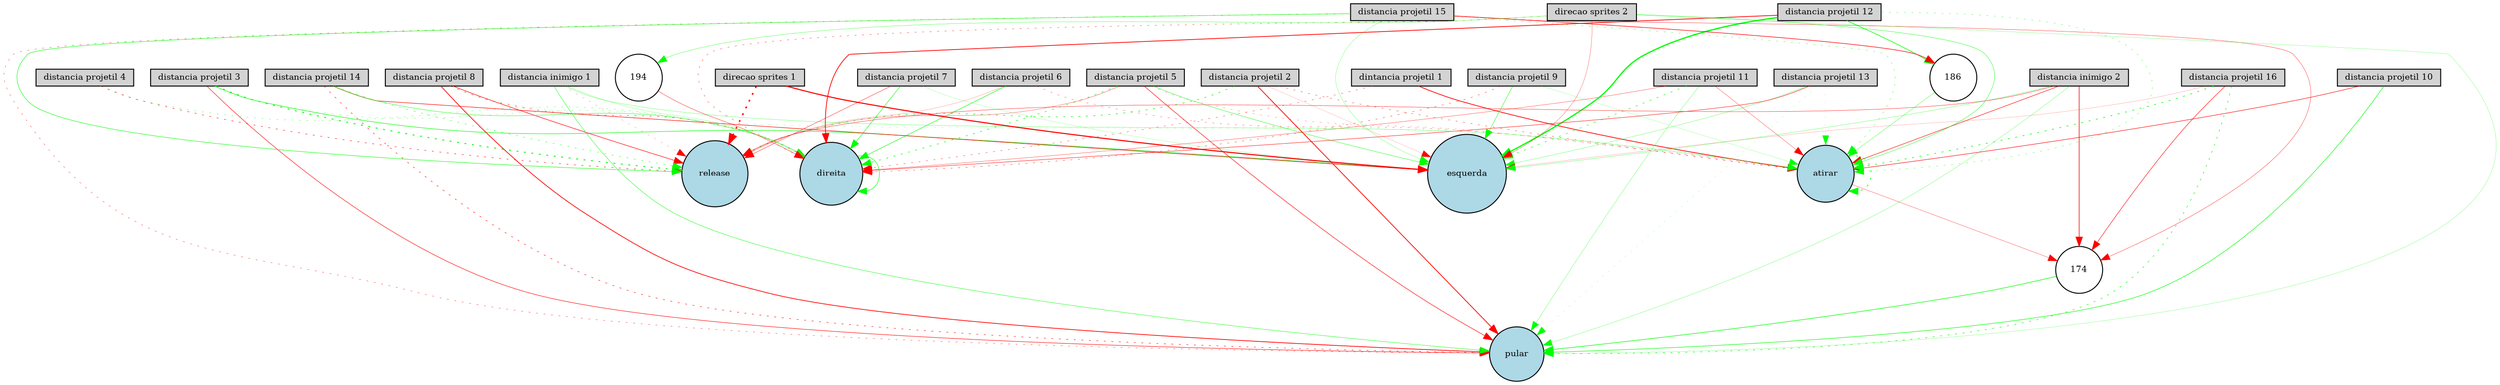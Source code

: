 digraph {
	node [fontsize=9 height=0.2 shape=circle width=0.2]
	"dintancia projetil 1" [fillcolor=lightgray shape=box style=filled]
	"distancia projetil 2" [fillcolor=lightgray shape=box style=filled]
	"distancia projetil 3" [fillcolor=lightgray shape=box style=filled]
	"distancia projetil 4" [fillcolor=lightgray shape=box style=filled]
	"distancia projetil 5" [fillcolor=lightgray shape=box style=filled]
	"distancia projetil 6" [fillcolor=lightgray shape=box style=filled]
	"distancia projetil 7" [fillcolor=lightgray shape=box style=filled]
	"distancia projetil 8" [fillcolor=lightgray shape=box style=filled]
	"distancia projetil 9" [fillcolor=lightgray shape=box style=filled]
	"distancia projetil 10" [fillcolor=lightgray shape=box style=filled]
	"distancia projetil 11" [fillcolor=lightgray shape=box style=filled]
	"distancia projetil 12" [fillcolor=lightgray shape=box style=filled]
	"distancia projetil 13" [fillcolor=lightgray shape=box style=filled]
	"distancia projetil 14" [fillcolor=lightgray shape=box style=filled]
	"distancia projetil 15" [fillcolor=lightgray shape=box style=filled]
	"distancia projetil 16" [fillcolor=lightgray shape=box style=filled]
	"distancia inimigo 1" [fillcolor=lightgray shape=box style=filled]
	"distancia inimigo 2" [fillcolor=lightgray shape=box style=filled]
	"direcao sprites 1" [fillcolor=lightgray shape=box style=filled]
	"direcao sprites 2" [fillcolor=lightgray shape=box style=filled]
	esquerda [fillcolor=lightblue style=filled]
	direita [fillcolor=lightblue style=filled]
	pular [fillcolor=lightblue style=filled]
	atirar [fillcolor=lightblue style=filled]
	release [fillcolor=lightblue style=filled]
	194 [fillcolor=white style=filled]
	174 [fillcolor=white style=filled]
	186 [fillcolor=white style=filled]
	"direcao sprites 2" -> pular [color=green penwidth=0.181185834583 style=solid]
	"distancia projetil 10" -> pular [color=green penwidth=0.532771373438 style=solid]
	"distancia projetil 2" -> esquerda [color=red penwidth=0.110145062303 style=solid]
	"distancia projetil 7" -> release [color=red penwidth=0.341114417228 style=solid]
	"distancia projetil 11" -> direita [color=red penwidth=0.274367969982 style=solid]
	"distancia projetil 16" -> atirar [color=green penwidth=0.678458395605 style=dotted]
	"distancia projetil 6" -> atirar [color=red penwidth=0.268576318445 style=dotted]
	"distancia projetil 12" -> esquerda [color=green penwidth=1.33067290514 style=solid]
	"distancia projetil 15" -> pular [color=red penwidth=0.302707097288 style=dotted]
	"distancia inimigo 1" -> release [color=red penwidth=0.1704281991 style=dotted]
	"distancia projetil 7" -> esquerda [color=green penwidth=0.141457544429 style=solid]
	"distancia projetil 13" -> atirar [color=green penwidth=0.145153499809 style=dotted]
	"distancia projetil 15" -> 186 [color=red penwidth=0.581796042987 style=solid]
	"distancia projetil 8" -> direita [color=red penwidth=0.413276643257 style=dotted]
	"distancia projetil 16" -> 174 [color=red penwidth=0.481661629244 style=solid]
	"distancia inimigo 1" -> direita [color=green penwidth=0.177394092993 style=solid]
	"distancia inimigo 2" -> 174 [color=red penwidth=0.633669138473 style=solid]
	"direcao sprites 2" -> atirar [color=green penwidth=0.348809480576 style=solid]
	"distancia projetil 10" -> atirar [color=red penwidth=0.49466043137 style=solid]
	"distancia projetil 2" -> atirar [color=red penwidth=0.332964940935 style=dotted]
	"dintancia projetil 1" -> direita [color=red penwidth=0.323420241252 style=dotted]
	"distancia projetil 5" -> direita [color=green penwidth=0.584892509941 style=dotted]
	atirar -> atirar [color=green penwidth=0.733823938959 style=dotted]
	"distancia projetil 11" -> esquerda [color=green penwidth=0.53886535955 style=dotted]
	"distancia projetil 14" -> pular [color=red penwidth=0.469750577961 style=dotted]
	"distancia inimigo 1" -> atirar [color=green penwidth=0.238705035883 style=solid]
	"distancia projetil 14" -> release [color=green penwidth=0.371849729583 style=dotted]
	"distancia projetil 12" -> direita [color=red penwidth=0.776324833765 style=solid]
	"distancia projetil 13" -> pular [color=green penwidth=0.123157215563 style=dotted]
	"distancia projetil 16" -> esquerda [color=red penwidth=0.135991449251 style=solid]
	"distancia projetil 5" -> release [color=red penwidth=0.249039929194 style=solid]
	"distancia projetil 8" -> pular [color=red penwidth=0.745575753019 style=solid]
	"distancia projetil 9" -> direita [color=red penwidth=0.341074212149 style=dotted]
	"distancia projetil 3" -> pular [color=red penwidth=0.484936614278 style=solid]
	"distancia inimigo 2" -> pular [color=green penwidth=0.213752113113 style=solid]
	"distancia projetil 15" -> 174 [color=red penwidth=0.302183552839 style=solid]
	direita -> direita [color=green penwidth=0.507365909466 style=solid]
	"distancia projetil 15" -> release [color=green penwidth=0.467638869187 style=solid]
	"distancia projetil 6" -> release [color=red penwidth=0.151814433879 style=solid]
	"distancia projetil 5" -> esquerda [color=green penwidth=0.368467863728 style=solid]
	"direcao sprites 2" -> 194 [color=green penwidth=0.271304171527 style=solid]
	"distancia inimigo 1" -> pular [color=green penwidth=0.388430171108 style=solid]
	"direcao sprites 2" -> esquerda [color=red penwidth=0.229378681511 style=solid]
	"distancia projetil 15" -> esquerda [color=green penwidth=0.203266648646 style=solid]
	"distancia projetil 2" -> pular [color=red penwidth=0.791546148049 style=solid]
	186 -> atirar [color=green penwidth=0.26858519213 style=solid]
	194 -> direita [color=red penwidth=0.327588157767 style=solid]
	"distancia projetil 11" -> atirar [color=red penwidth=0.263363040654 style=solid]
	"distancia projetil 3" -> direita [color=green penwidth=0.224951533206 style=dotted]
	"distancia projetil 8" -> atirar [color=green penwidth=0.159849649312 style=dotted]
	"distancia projetil 9" -> esquerda [color=green penwidth=0.407162704134 style=solid]
	"distancia projetil 14" -> direita [color=green penwidth=0.379745332852 style=solid]
	"distancia inimigo 2" -> atirar [color=red penwidth=0.483897712714 style=solid]
	"distancia projetil 13" -> direita [color=red penwidth=0.420252599378 style=solid]
	"distancia projetil 5" -> atirar [color=red penwidth=0.207062401637 style=dotted]
	"direcao sprites 1" -> esquerda [color=red penwidth=1.12690228273 style=solid]
	"distancia projetil 14" -> esquerda [color=red penwidth=0.524943321691 style=solid]
	"distancia projetil 6" -> direita [color=green penwidth=0.491664336596 style=solid]
	"distancia projetil 4" -> release [color=red penwidth=0.457198696199 style=dotted]
	"direcao sprites 2" -> direita [color=red penwidth=0.316442554001 style=dotted]
	"distancia projetil 12" -> atirar [color=green penwidth=0.281985347405 style=dotted]
	"dintancia projetil 1" -> atirar [color=red penwidth=0.764676008998 style=solid]
	"distancia inimigo 2" -> release [color=red penwidth=0.337164022046 style=solid]
	"direcao sprites 1" -> release [color=red penwidth=1.56559876153 style=dotted]
	"distancia projetil 11" -> pular [color=green penwidth=0.23412399437 style=solid]
	"distancia projetil 16" -> pular [color=green penwidth=0.553194293415 style=dotted]
	"distancia projetil 3" -> esquerda [color=green penwidth=0.533205014027 style=solid]
	"distancia projetil 8" -> release [color=red penwidth=0.527876826921 style=solid]
	"distancia projetil 7" -> direita [color=green penwidth=0.466444815631 style=solid]
	"distancia projetil 9" -> atirar [color=green penwidth=0.140436466816 style=solid]
	"distancia projetil 15" -> atirar [color=green penwidth=0.304211405758 style=dotted]
	"distancia projetil 4" -> direita [color=green penwidth=0.266433361702 style=dotted]
	"distancia inimigo 2" -> esquerda [color=green penwidth=0.236296154583 style=solid]
	"distancia projetil 12" -> 186 [color=green penwidth=0.609585457592 style=solid]
	"distancia projetil 13" -> esquerda [color=green penwidth=0.224947634442 style=solid]
	"distancia projetil 2" -> release [color=green penwidth=0.625306657096 style=dotted]
	"distancia projetil 3" -> release [color=green penwidth=1.00888316898 style=dotted]
	174 -> pular [color=green penwidth=0.581582880715 style=solid]
	"distancia projetil 5" -> pular [color=red penwidth=0.503579186073 style=solid]
	atirar -> 174 [color=red penwidth=0.250585945163 style=solid]
}
